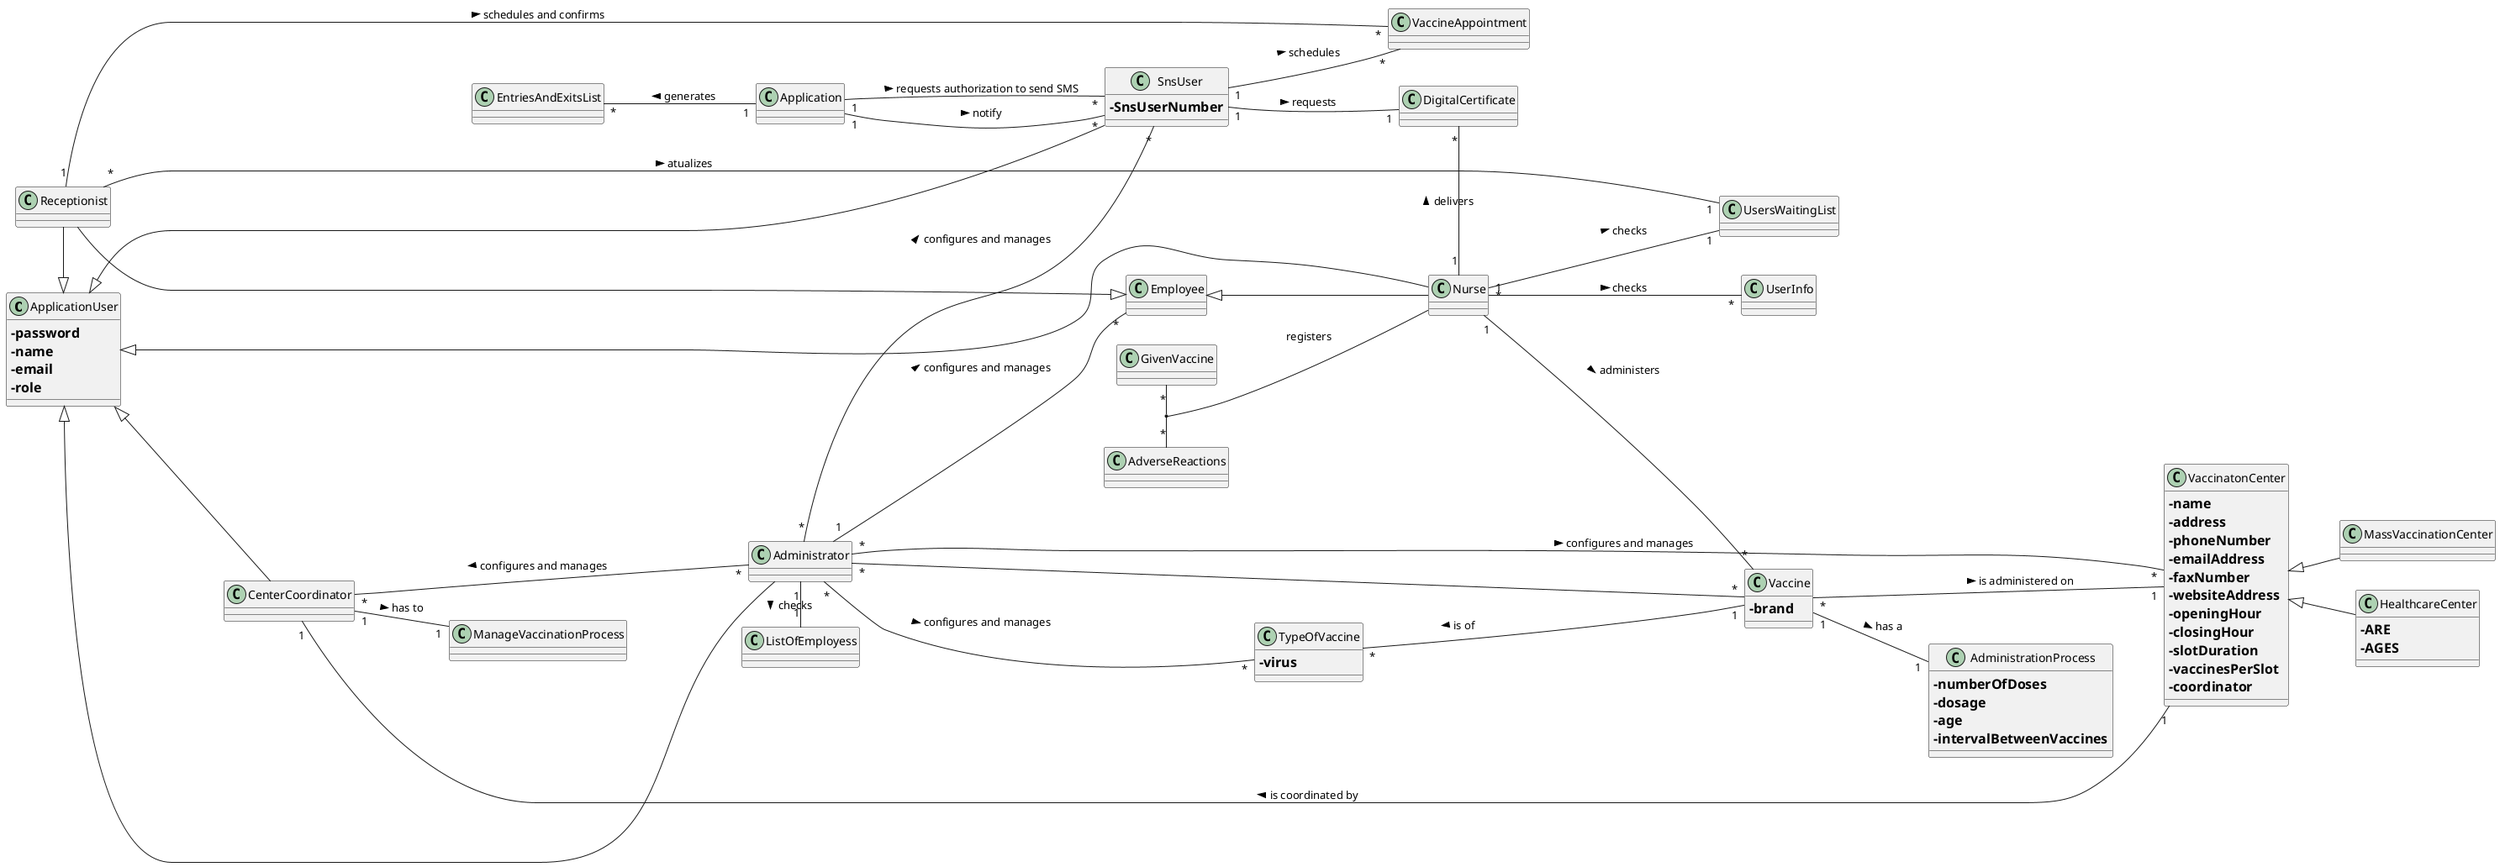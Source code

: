 @startuml
'https://plantuml.com/class-diagram

left to right direction

class ApplicationUser {
==-password
==-name
==-email
==-role
}

class Administrator

class SnsUser {
==-SnsUserNumber
}

ApplicationUser <|--- SnsUser
ApplicationUser <|-- Nurse
ApplicationUser <|-left- Receptionist
ApplicationUser <|- Administrator
ApplicationUser <|--- CenterCoordinator


class Receptionist

class Nurse

class CenterCoordinator

class Employee

class ListOfEmployess

Administrator "*" -- "*" SnsUser : configures and manages  >
Administrator "*" -- "*" VaccinatonCenter : configures and manages >
Administrator "*" -up-- "*" CenterCoordinator : configures and manages >
Administrator "*" -- "*" TypeOfVaccine : configures and manages >
Administrator "*" -- "*" Vaccine
Administrator "1" -- "*" Employee : configures and manages >
Administrator "1" - "1" ListOfEmployess : checks >

Employee <|- Nurse
Employee <|- Receptionist

'Receptionist "1" - "*" SnsUser : creates >


class VaccinatonCenter {
==-name
==-address
==-phoneNumber
==-emailAddress
==-faxNumber
==-websiteAddress
==-openingHour
==-closingHour
==-slotDuration
==-vaccinesPerSlot
==-coordinator
 }

class MassVaccinationCenter extends VaccinatonCenter {

}

class HealthcareCenter extends VaccinatonCenter {
==-ARE
==-AGES
}

class Vaccine {
==-brand
}

class AdministrationProcess {
==-numberOfDoses
==-dosage
== -age
==-intervalBetweenVaccines
}

class TypeOfVaccine {
==-virus
}


Vaccine "1" -- "1" AdministrationProcess : has a >
TypeOfVaccine "*" -- "1" Vaccine :is of <
Vaccine "*" --- "1" VaccinatonCenter : is administered on >

class DigitalCertificate

Nurse "1" -left "*" DigitalCertificate : delivers >
SnsUser "1" -- "1" DigitalCertificate : requests >

class VaccineAppointment

SnsUser "1" -- "*" VaccineAppointment : schedules >
Receptionist "1" - "*" VaccineAppointment : schedules and confirms >


class UsersWaitingList
class UserInfo

Receptionist "*" - "1" UsersWaitingList : atualizes >
Nurse "*" -- "1" UsersWaitingList : checks >
Nurse "1" -- "*" Vaccine : administers >
Nurse "1" --  "*" UserInfo : checks >

class GivenVaccine
class AdverseReactions

GivenVaccine "*" - "*" AdverseReactions
(GivenVaccine, AdverseReactions) - Nurse : registers


class ManageVaccinationProcess

CenterCoordinator "1" -- "1" ManageVaccinationProcess : has to >
CenterCoordinator "1" -- "1" VaccinatonCenter : is coordinated by <

class Application
class EntriesAndExitsList

Application "1" -- "*" SnsUser : requests authorization to send SMS >
Application "1" -- "*" SnsUser : notify >
Application "1" -up- "*" EntriesAndExitsList : generates >
@enduml